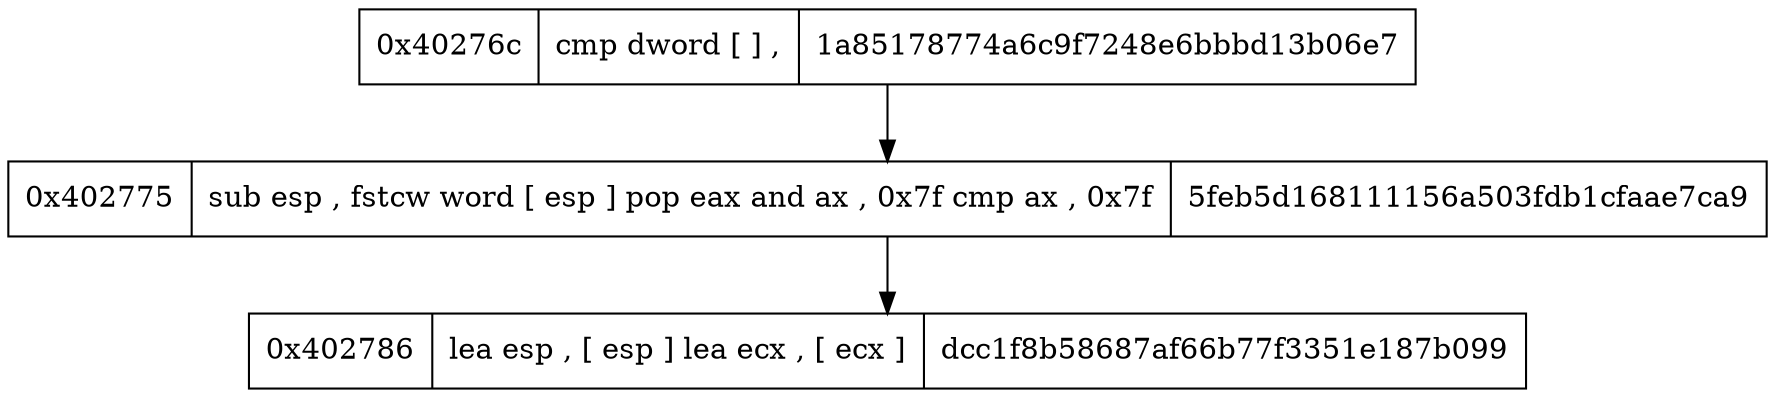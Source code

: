 digraph{
node [shape=record];
"0x40276c"[label="0x40276c|  cmp dword  [ ] , 
| 1a85178774a6c9f7248e6bbbd13b06e7"] "0x40276c" -> "0x402775""0x402775"[label="0x402775|  sub esp , 
 fstcw word  [ esp ]
 pop eax
 and ax ,  0x7f
 cmp ax ,  0x7f
| 5feb5d168111156a503fdb1cfaae7ca9"] "0x402775" -> "0x402786""0x402786"[label="0x402786|  lea esp ,   [ esp ]
 lea ecx ,   [ ecx ]
| dcc1f8b58687af66b77f3351e187b099"] }